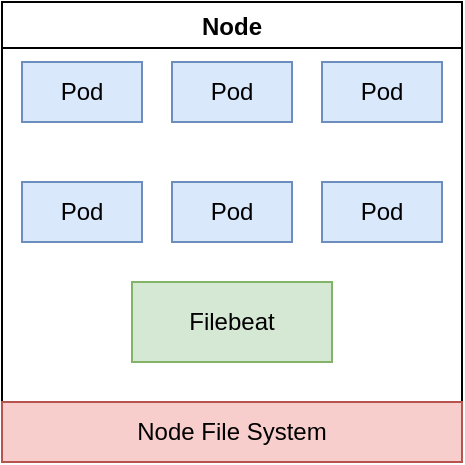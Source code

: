 <mxfile version="14.7.6" type="github">
  <diagram id="7tjkyJyKQ0KrM5yjy94D" name="Page-1">
    <mxGraphModel dx="1113" dy="671" grid="1" gridSize="10" guides="1" tooltips="1" connect="1" arrows="1" fold="1" page="1" pageScale="1" pageWidth="850" pageHeight="1100" math="0" shadow="0">
      <root>
        <mxCell id="0" />
        <mxCell id="1" parent="0" />
        <mxCell id="lH1kDSursYGsPiasXsed-1" value="Node" style="swimlane;" vertex="1" parent="1">
          <mxGeometry x="320" y="170" width="230" height="230" as="geometry" />
        </mxCell>
        <mxCell id="lH1kDSursYGsPiasXsed-2" value="Pod" style="rounded=0;whiteSpace=wrap;html=1;fillColor=#dae8fc;strokeColor=#6c8ebf;" vertex="1" parent="lH1kDSursYGsPiasXsed-1">
          <mxGeometry x="10" y="30" width="60" height="30" as="geometry" />
        </mxCell>
        <mxCell id="lH1kDSursYGsPiasXsed-3" value="Pod" style="rounded=0;whiteSpace=wrap;html=1;fillColor=#dae8fc;strokeColor=#6c8ebf;" vertex="1" parent="lH1kDSursYGsPiasXsed-1">
          <mxGeometry x="85" y="30" width="60" height="30" as="geometry" />
        </mxCell>
        <mxCell id="lH1kDSursYGsPiasXsed-4" value="Filebeat" style="rounded=0;whiteSpace=wrap;html=1;fillColor=#d5e8d4;strokeColor=#82b366;" vertex="1" parent="lH1kDSursYGsPiasXsed-1">
          <mxGeometry x="65" y="140" width="100" height="40" as="geometry" />
        </mxCell>
        <mxCell id="lH1kDSursYGsPiasXsed-6" value="Node File System" style="rounded=0;whiteSpace=wrap;html=1;fillColor=#f8cecc;strokeColor=#b85450;" vertex="1" parent="lH1kDSursYGsPiasXsed-1">
          <mxGeometry y="200" width="230" height="30" as="geometry" />
        </mxCell>
        <mxCell id="lH1kDSursYGsPiasXsed-9" value="Pod" style="rounded=0;whiteSpace=wrap;html=1;fillColor=#dae8fc;strokeColor=#6c8ebf;" vertex="1" parent="lH1kDSursYGsPiasXsed-1">
          <mxGeometry x="10" y="90" width="60" height="30" as="geometry" />
        </mxCell>
        <mxCell id="lH1kDSursYGsPiasXsed-10" value="Pod" style="rounded=0;whiteSpace=wrap;html=1;fillColor=#dae8fc;strokeColor=#6c8ebf;" vertex="1" parent="lH1kDSursYGsPiasXsed-1">
          <mxGeometry x="85" y="90" width="60" height="30" as="geometry" />
        </mxCell>
        <mxCell id="lH1kDSursYGsPiasXsed-11" value="Pod" style="rounded=0;whiteSpace=wrap;html=1;fillColor=#dae8fc;strokeColor=#6c8ebf;" vertex="1" parent="lH1kDSursYGsPiasXsed-1">
          <mxGeometry x="160" y="90" width="60" height="30" as="geometry" />
        </mxCell>
        <mxCell id="lH1kDSursYGsPiasXsed-8" value="Pod" style="rounded=0;whiteSpace=wrap;html=1;fillColor=#dae8fc;strokeColor=#6c8ebf;" vertex="1" parent="lH1kDSursYGsPiasXsed-1">
          <mxGeometry x="160" y="30" width="60" height="30" as="geometry" />
        </mxCell>
      </root>
    </mxGraphModel>
  </diagram>
</mxfile>
